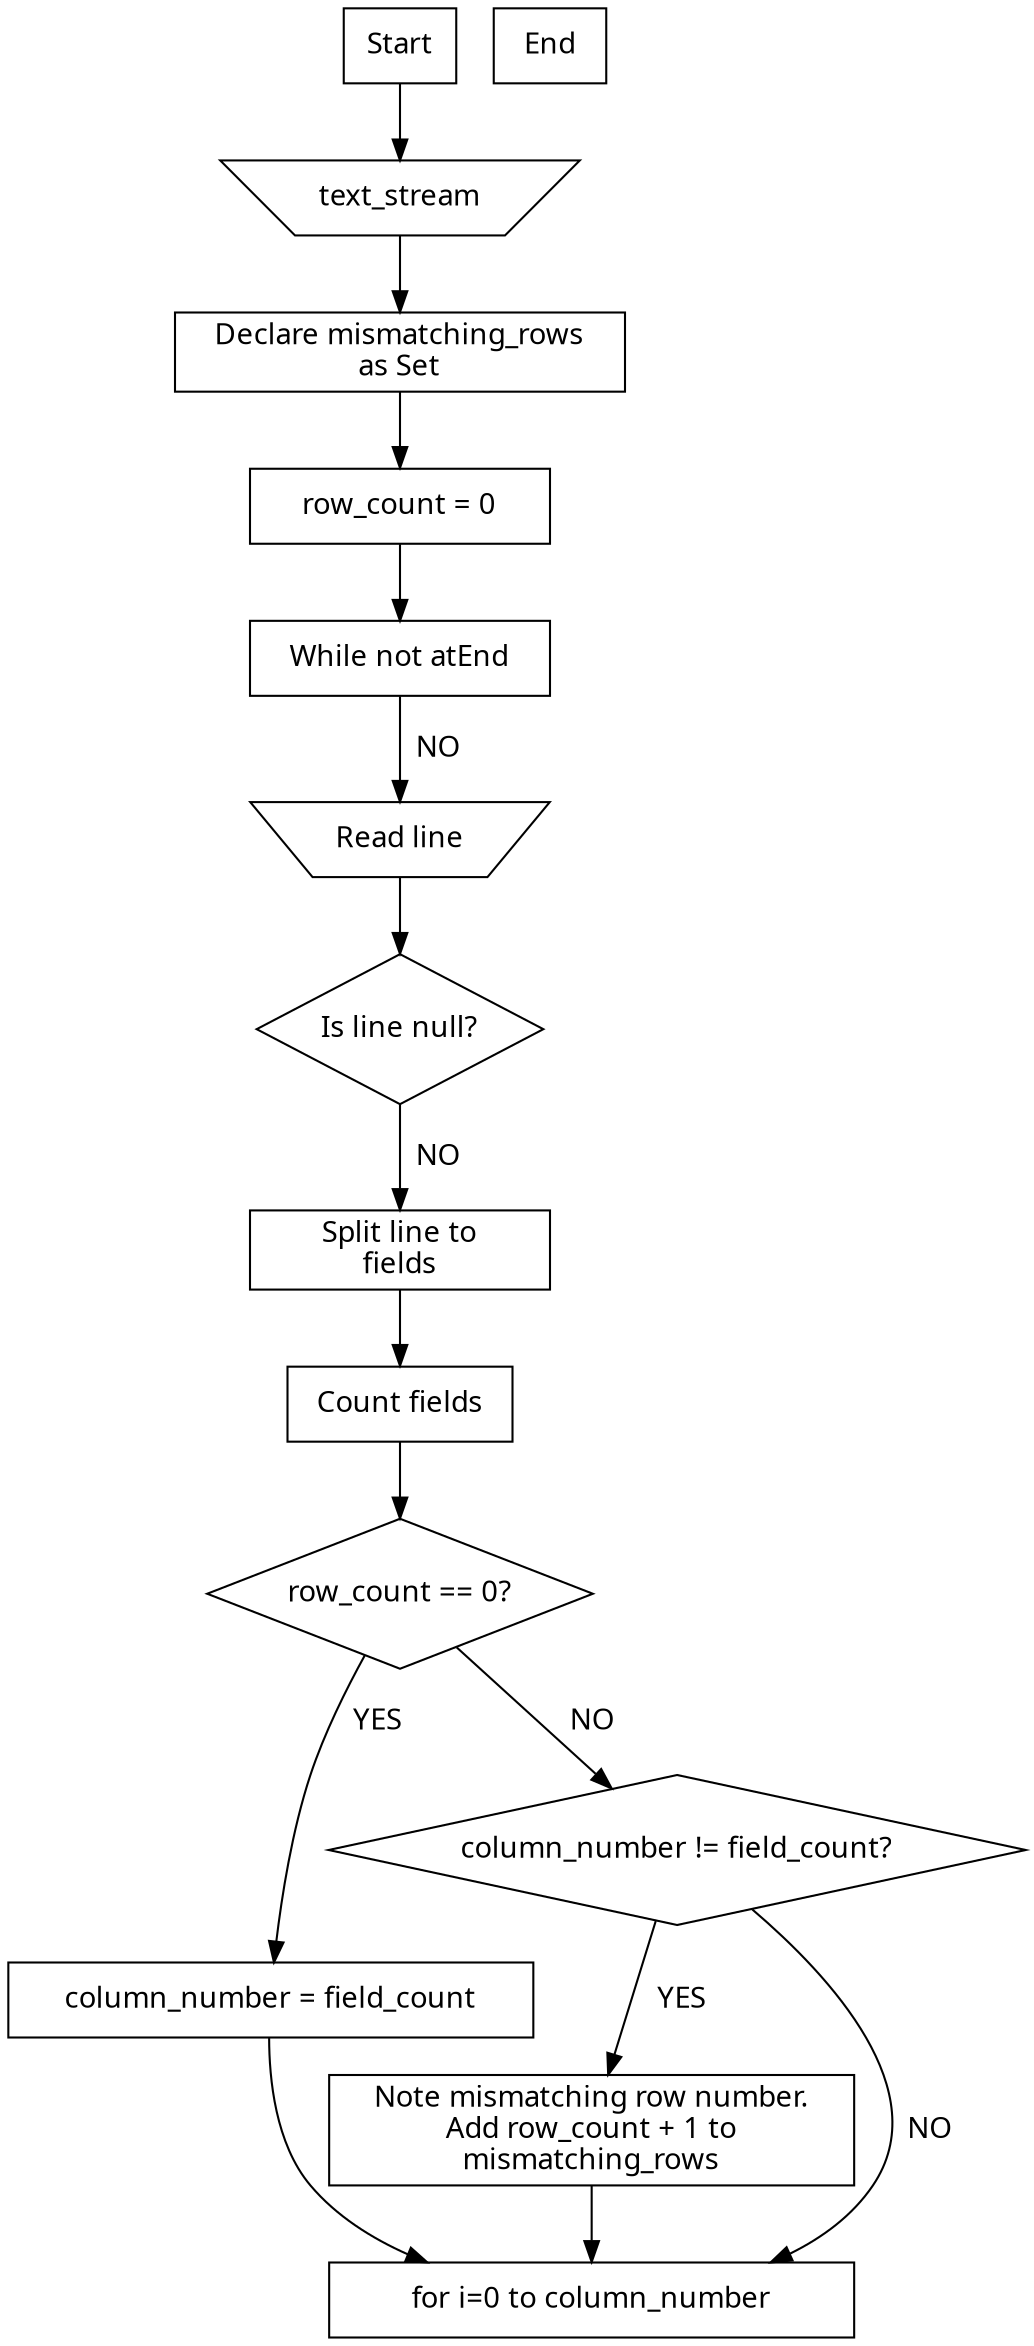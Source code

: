 strict digraph {
    start[shape="box", fontname="Sans"];
    text_stream[shape="invtrapezium", fontname="Sans"];
    mismatching_rows[shape="box", fontname="Sans"];
    set_zero_row_count[shape="box", fontname="Sans"];
    while_not_end[shape="box", fontname="Sans"];
    read_line[shape="invtrapezium", fontname="Sans"];
    null_line_test[shape="diamond", fontname="Sans"];
    split_line[shape="box", fontname="Sans"];
    count_fields[shape="box", fontname="Sans"];
    zero_row_test[shape="diamond", fontname="Sans"];
    set_column_number[shape="box", fontname="Sans"];
    field_count_test[shape="diamond", fontname="Sans"];
    increase_mismatching_row_count[shape="box", fontname="Sans"];
    traverse_fields[shape="box", fontname="Sans"];
    end[shape="box", fontname="Sans"];
    
    start->text_stream->mismatching_rows->set_zero_row_count->while_not_end;
    while_not_end->read_line[label="  NO", fontname="Sans"];
    read_line->null_line_test;
    null_line_test->split_line[label="  NO", fontname="Sans"];
    split_line->count_fields->zero_row_test;
    zero_row_test->set_column_number[label="  YES", fontname="Sans"];
    zero_row_test->field_count_test[label="  NO", fontname="Sans"];
    field_count_test->increase_mismatching_row_count[label="  YES", fontname="Sans"];
    field_count_test->traverse_fields[label="  NO", fontname="Sans"];
    increase_mismatching_row_count->traverse_fields;
    set_column_number->traverse_fields;
    
    start[label="Start"];
    mismatching_rows[label="Declare mismatching_rows\nas Set", width="3"];
    set_zero_row_count[label="row_count = 0", width="2"];
    while_not_end[label="While not atEnd", width="2"];
    read_line[label="Read line"];
    null_line_test[label="Is line null?", height="1"];
    split_line[label="Split line to\nfields", width="2"];
    count_fields[label="Count fields", width="1.5"];
    zero_row_test[label="row_count == 0?", width="1.5", height="1"];
    set_column_number[label="column_number = field_count", width="3.5"];
    field_count_test[label="column_number != field_count?", height="1"];
    increase_mismatching_row_count[label="Note mismatching row number.\nAdd row_count + 1 to\nmismatching_rows", width="3.5"];
    traverse_fields[label="for i=0 to column_number", width="3.5"];
    end[label="End"];
}
